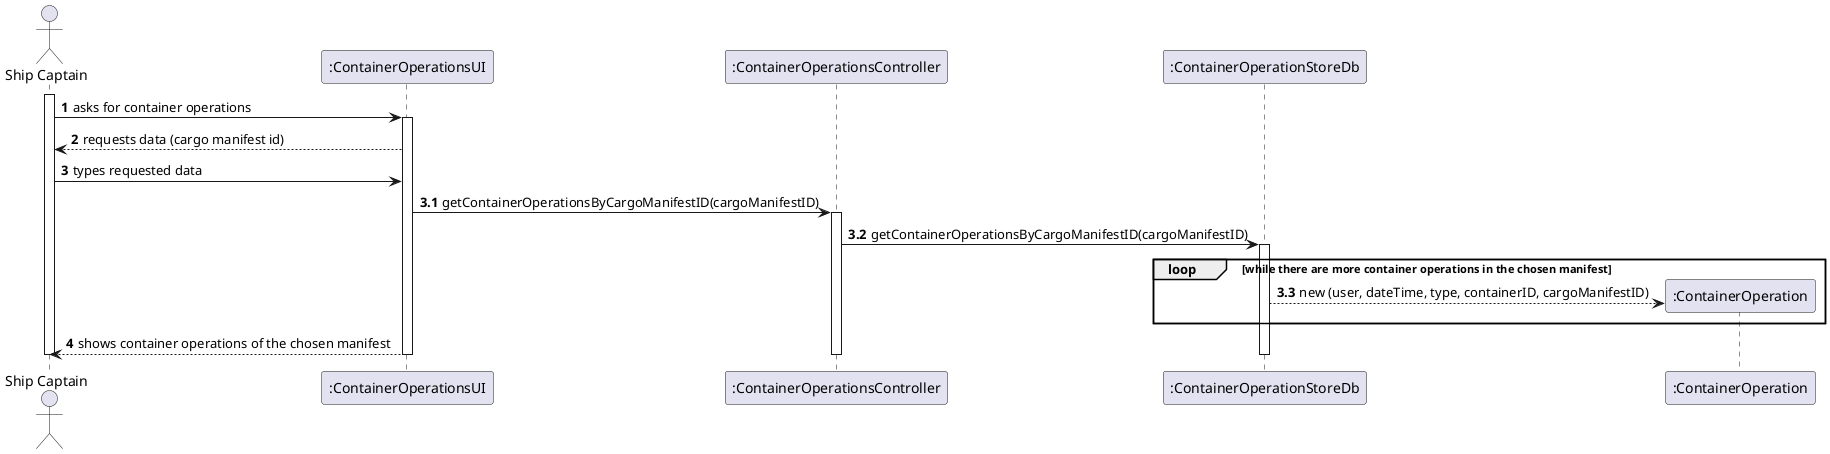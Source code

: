 @startuml
'https://plantuml.com/class-diagram

autonumber

actor "Ship Captain" as SP

participant ":ContainerOperationsUI" as UI
participant ":ContainerOperationsController" as CTRL
participant ":ContainerOperationStoreDb" as CS
participant ":ContainerOperation" as CO

activate SP
SP -> UI : asks for container operations

activate "UI"
"UI" --> "SP" : requests data (cargo manifest id)

SP -> "UI" : types requested data

autonumber 3.1

UI -> CTRL : getContainerOperationsByCargoManifestID(cargoManifestID)

activate CTRL

CTRL -> CS : getContainerOperationsByCargoManifestID(cargoManifestID)
activate CS

loop while there are more container operations in the chosen manifest
    create CO
    CS --> CO : new (user, dateTime, type, containerID, cargoManifestID)
end

autonumber 4

"UI" --> SP : shows container operations of the chosen manifest

deactivate CS
deactivate CTRL
deactivate UI
deactivate SP

@enduml